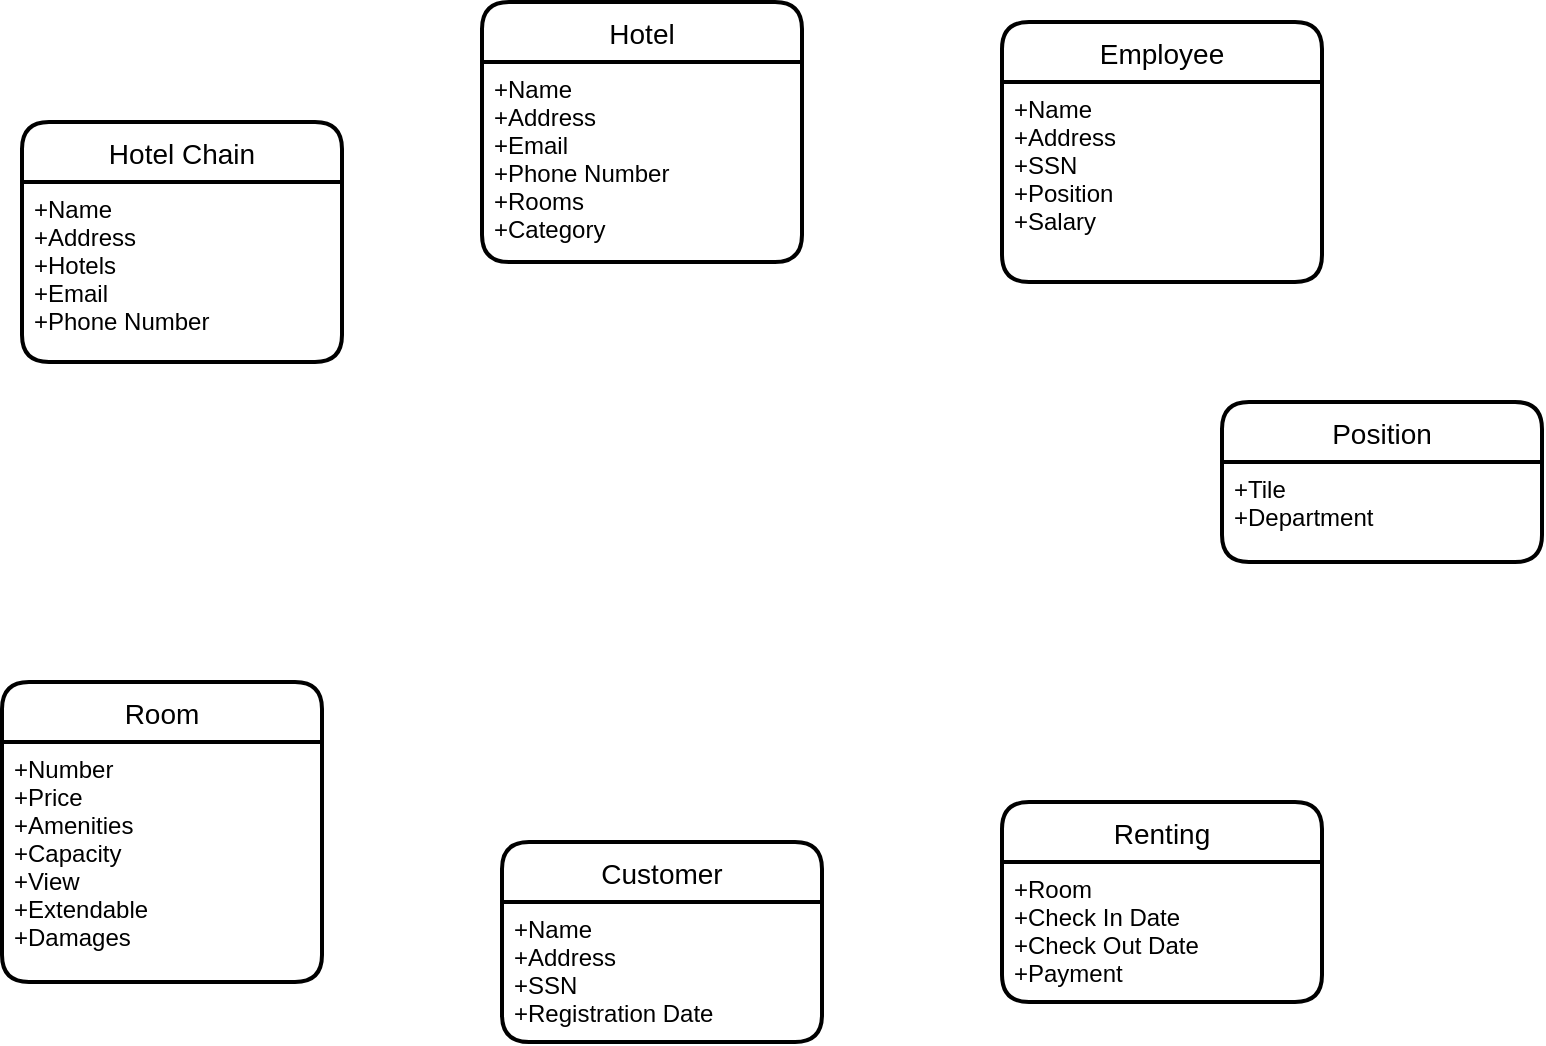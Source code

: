 <mxfile version="20.8.17" type="device"><diagram id="R2lEEEUBdFMjLlhIrx00" name="Page-1"><mxGraphModel dx="1027" dy="951" grid="1" gridSize="10" guides="1" tooltips="1" connect="1" arrows="1" fold="1" page="1" pageScale="1" pageWidth="850" pageHeight="1100" math="0" shadow="0" extFonts="Permanent Marker^https://fonts.googleapis.com/css?family=Permanent+Marker"><root><mxCell id="0"/><mxCell id="1" parent="0"/><mxCell id="sz_i1oUyReBsGJXJZ6q1-1" value="Hotel Chain" style="swimlane;childLayout=stackLayout;horizontal=1;startSize=30;horizontalStack=0;rounded=1;fontSize=14;fontStyle=0;strokeWidth=2;resizeParent=0;resizeLast=1;shadow=0;dashed=0;align=center;" vertex="1" parent="1"><mxGeometry x="70" y="130" width="160" height="120" as="geometry"/></mxCell><mxCell id="sz_i1oUyReBsGJXJZ6q1-2" value="+Name&#xA;+Address &#xA;+Hotels &#xA;+Email&#xA;+Phone Number&#xA;" style="align=left;strokeColor=none;fillColor=none;spacingLeft=4;fontSize=12;verticalAlign=top;resizable=0;rotatable=0;part=1;" vertex="1" parent="sz_i1oUyReBsGJXJZ6q1-1"><mxGeometry y="30" width="160" height="90" as="geometry"/></mxCell><mxCell id="sz_i1oUyReBsGJXJZ6q1-3" value="Hotel" style="swimlane;childLayout=stackLayout;horizontal=1;startSize=30;horizontalStack=0;rounded=1;fontSize=14;fontStyle=0;strokeWidth=2;resizeParent=0;resizeLast=1;shadow=0;dashed=0;align=center;" vertex="1" parent="1"><mxGeometry x="300" y="70" width="160" height="130" as="geometry"/></mxCell><mxCell id="sz_i1oUyReBsGJXJZ6q1-4" value="+Name&#xA;+Address &#xA;+Email&#xA;+Phone Number&#xA;+Rooms&#xA;+Category &#xA;&#xA;" style="align=left;strokeColor=none;fillColor=none;spacingLeft=4;fontSize=12;verticalAlign=top;resizable=0;rotatable=0;part=1;" vertex="1" parent="sz_i1oUyReBsGJXJZ6q1-3"><mxGeometry y="30" width="160" height="100" as="geometry"/></mxCell><mxCell id="sz_i1oUyReBsGJXJZ6q1-5" value="Room" style="swimlane;childLayout=stackLayout;horizontal=1;startSize=30;horizontalStack=0;rounded=1;fontSize=14;fontStyle=0;strokeWidth=2;resizeParent=0;resizeLast=1;shadow=0;dashed=0;align=center;" vertex="1" parent="1"><mxGeometry x="60" y="410" width="160" height="150" as="geometry"/></mxCell><mxCell id="sz_i1oUyReBsGJXJZ6q1-6" value="+Number&#xA;+Price&#xA;+Amenities&#xA;+Capacity&#xA;+View&#xA;+Extendable&#xA;+Damages &#xA;&#xA;" style="align=left;strokeColor=none;fillColor=none;spacingLeft=4;fontSize=12;verticalAlign=top;resizable=0;rotatable=0;part=1;" vertex="1" parent="sz_i1oUyReBsGJXJZ6q1-5"><mxGeometry y="30" width="160" height="120" as="geometry"/></mxCell><mxCell id="sz_i1oUyReBsGJXJZ6q1-7" value="Customer" style="swimlane;childLayout=stackLayout;horizontal=1;startSize=30;horizontalStack=0;rounded=1;fontSize=14;fontStyle=0;strokeWidth=2;resizeParent=0;resizeLast=1;shadow=0;dashed=0;align=center;" vertex="1" parent="1"><mxGeometry x="310" y="490" width="160" height="100" as="geometry"/></mxCell><mxCell id="sz_i1oUyReBsGJXJZ6q1-8" value="+Name&#xA;+Address&#xA;+SSN&#xA;+Registration Date&#xA;" style="align=left;strokeColor=none;fillColor=none;spacingLeft=4;fontSize=12;verticalAlign=top;resizable=0;rotatable=0;part=1;" vertex="1" parent="sz_i1oUyReBsGJXJZ6q1-7"><mxGeometry y="30" width="160" height="70" as="geometry"/></mxCell><mxCell id="sz_i1oUyReBsGJXJZ6q1-9" value="Employee" style="swimlane;childLayout=stackLayout;horizontal=1;startSize=30;horizontalStack=0;rounded=1;fontSize=14;fontStyle=0;strokeWidth=2;resizeParent=0;resizeLast=1;shadow=0;dashed=0;align=center;" vertex="1" parent="1"><mxGeometry x="560" y="80" width="160" height="130" as="geometry"/></mxCell><mxCell id="sz_i1oUyReBsGJXJZ6q1-10" value="+Name&#xA;+Address&#xA;+SSN&#xA;+Position&#xA;+Salary&#xA;" style="align=left;strokeColor=none;fillColor=none;spacingLeft=4;fontSize=12;verticalAlign=top;resizable=0;rotatable=0;part=1;" vertex="1" parent="sz_i1oUyReBsGJXJZ6q1-9"><mxGeometry y="30" width="160" height="100" as="geometry"/></mxCell><mxCell id="sz_i1oUyReBsGJXJZ6q1-11" value="Position" style="swimlane;childLayout=stackLayout;horizontal=1;startSize=30;horizontalStack=0;rounded=1;fontSize=14;fontStyle=0;strokeWidth=2;resizeParent=0;resizeLast=1;shadow=0;dashed=0;align=center;" vertex="1" parent="1"><mxGeometry x="670" y="270" width="160" height="80" as="geometry"/></mxCell><mxCell id="sz_i1oUyReBsGJXJZ6q1-12" value="+Tile&#xA;+Department&#xA;" style="align=left;strokeColor=none;fillColor=none;spacingLeft=4;fontSize=12;verticalAlign=top;resizable=0;rotatable=0;part=1;" vertex="1" parent="sz_i1oUyReBsGJXJZ6q1-11"><mxGeometry y="30" width="160" height="50" as="geometry"/></mxCell><mxCell id="sz_i1oUyReBsGJXJZ6q1-13" value="Renting" style="swimlane;childLayout=stackLayout;horizontal=1;startSize=30;horizontalStack=0;rounded=1;fontSize=14;fontStyle=0;strokeWidth=2;resizeParent=0;resizeLast=1;shadow=0;dashed=0;align=center;" vertex="1" parent="1"><mxGeometry x="560" y="470" width="160" height="100" as="geometry"/></mxCell><mxCell id="sz_i1oUyReBsGJXJZ6q1-14" value="+Room&#xA;+Check In Date&#xA;+Check Out Date&#xA;+Payment&#xA;" style="align=left;strokeColor=none;fillColor=none;spacingLeft=4;fontSize=12;verticalAlign=top;resizable=0;rotatable=0;part=1;" vertex="1" parent="sz_i1oUyReBsGJXJZ6q1-13"><mxGeometry y="30" width="160" height="70" as="geometry"/></mxCell></root></mxGraphModel></diagram></mxfile>